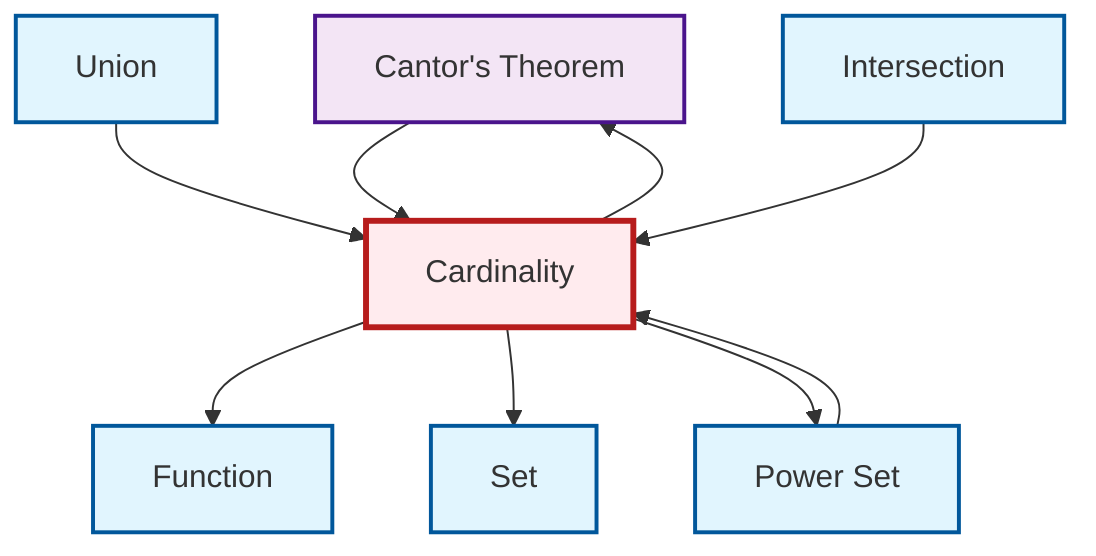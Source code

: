 graph TD
    classDef definition fill:#e1f5fe,stroke:#01579b,stroke-width:2px
    classDef theorem fill:#f3e5f5,stroke:#4a148c,stroke-width:2px
    classDef axiom fill:#fff3e0,stroke:#e65100,stroke-width:2px
    classDef example fill:#e8f5e9,stroke:#1b5e20,stroke-width:2px
    classDef current fill:#ffebee,stroke:#b71c1c,stroke-width:3px
    thm-cantor["Cantor's Theorem"]:::theorem
    def-intersection["Intersection"]:::definition
    def-union["Union"]:::definition
    def-power-set["Power Set"]:::definition
    def-function["Function"]:::definition
    def-cardinality["Cardinality"]:::definition
    def-set["Set"]:::definition
    def-power-set --> def-cardinality
    def-union --> def-cardinality
    def-cardinality --> def-function
    thm-cantor --> def-cardinality
    def-cardinality --> thm-cantor
    def-cardinality --> def-set
    def-cardinality --> def-power-set
    def-intersection --> def-cardinality
    class def-cardinality current